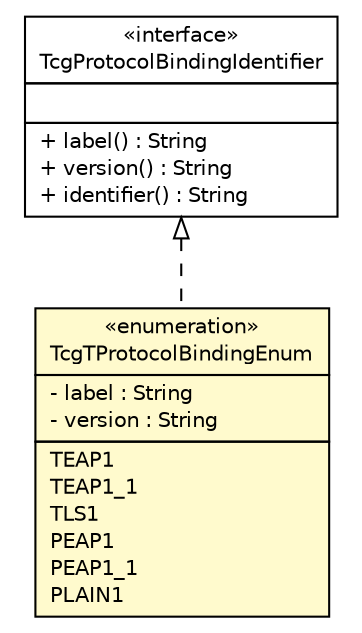 #!/usr/local/bin/dot
#
# Class diagram 
# Generated by UMLGraph version R5_6 (http://www.umlgraph.org/)
#

digraph G {
	edge [fontname="Helvetica",fontsize=10,labelfontname="Helvetica",labelfontsize=10];
	node [fontname="Helvetica",fontsize=10,shape=plaintext];
	nodesep=0.25;
	ranksep=0.5;
	// de.hsbremen.tc.tnc.message.TcgProtocolBindingIdentifier
	c163238 [label=<<table title="de.hsbremen.tc.tnc.message.TcgProtocolBindingIdentifier" border="0" cellborder="1" cellspacing="0" cellpadding="2" port="p" href="../../TcgProtocolBindingIdentifier.html">
		<tr><td><table border="0" cellspacing="0" cellpadding="1">
<tr><td align="center" balign="center"> &#171;interface&#187; </td></tr>
<tr><td align="center" balign="center"> TcgProtocolBindingIdentifier </td></tr>
		</table></td></tr>
		<tr><td><table border="0" cellspacing="0" cellpadding="1">
<tr><td align="left" balign="left">  </td></tr>
		</table></td></tr>
		<tr><td><table border="0" cellspacing="0" cellpadding="1">
<tr><td align="left" balign="left"> + label() : String </td></tr>
<tr><td align="left" balign="left"> + version() : String </td></tr>
<tr><td align="left" balign="left"> + identifier() : String </td></tr>
		</table></td></tr>
		</table>>, URL="../../TcgProtocolBindingIdentifier.html", fontname="Helvetica", fontcolor="black", fontsize=10.0];
	// de.hsbremen.tc.tnc.message.t.enums.TcgTProtocolBindingEnum
	c163260 [label=<<table title="de.hsbremen.tc.tnc.message.t.enums.TcgTProtocolBindingEnum" border="0" cellborder="1" cellspacing="0" cellpadding="2" port="p" bgcolor="lemonChiffon" href="./TcgTProtocolBindingEnum.html">
		<tr><td><table border="0" cellspacing="0" cellpadding="1">
<tr><td align="center" balign="center"> &#171;enumeration&#187; </td></tr>
<tr><td align="center" balign="center"> TcgTProtocolBindingEnum </td></tr>
		</table></td></tr>
		<tr><td><table border="0" cellspacing="0" cellpadding="1">
<tr><td align="left" balign="left"> - label : String </td></tr>
<tr><td align="left" balign="left"> - version : String </td></tr>
		</table></td></tr>
		<tr><td><table border="0" cellspacing="0" cellpadding="1">
<tr><td align="left" balign="left"> TEAP1 </td></tr>
<tr><td align="left" balign="left"> TEAP1_1 </td></tr>
<tr><td align="left" balign="left"> TLS1 </td></tr>
<tr><td align="left" balign="left"> PEAP1 </td></tr>
<tr><td align="left" balign="left"> PEAP1_1 </td></tr>
<tr><td align="left" balign="left"> PLAIN1 </td></tr>
		</table></td></tr>
		</table>>, URL="./TcgTProtocolBindingEnum.html", fontname="Helvetica", fontcolor="black", fontsize=10.0];
	//de.hsbremen.tc.tnc.message.t.enums.TcgTProtocolBindingEnum implements de.hsbremen.tc.tnc.message.TcgProtocolBindingIdentifier
	c163238:p -> c163260:p [dir=back,arrowtail=empty,style=dashed];
}

